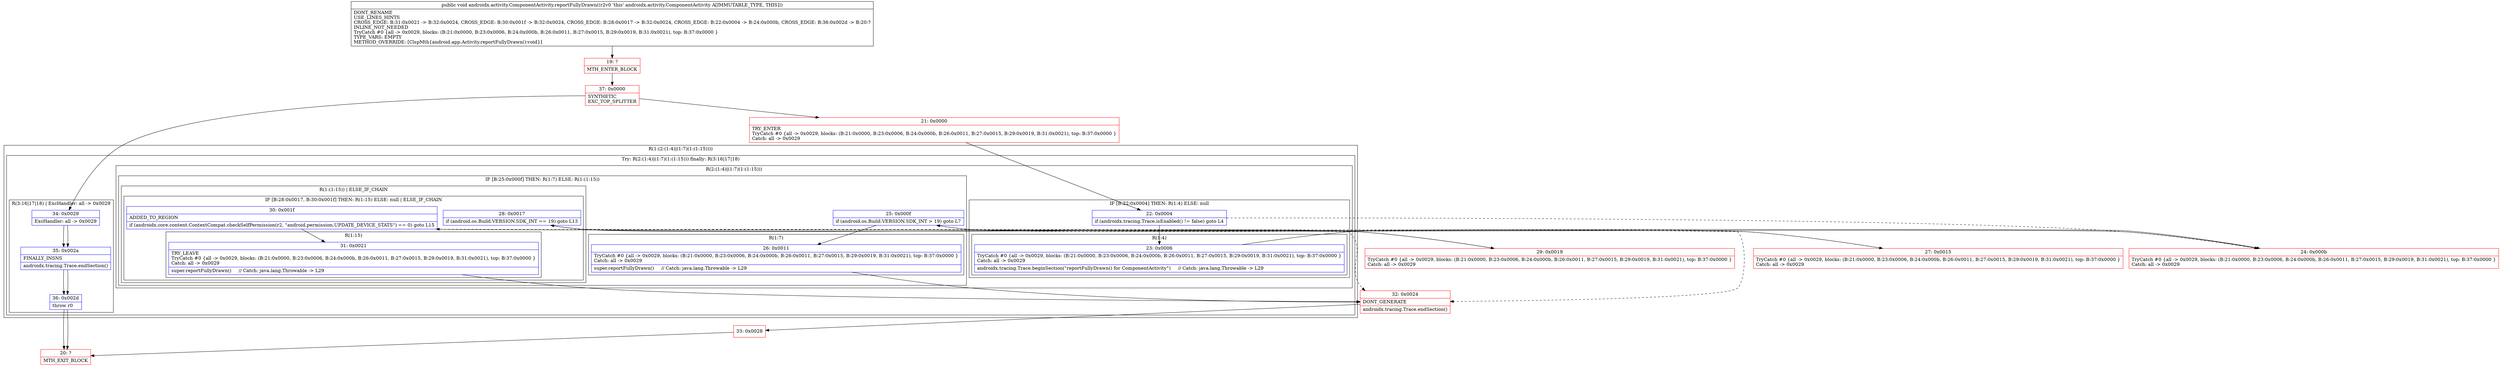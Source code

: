 digraph "CFG forandroidx.activity.ComponentActivity.reportFullyDrawn()V" {
subgraph cluster_Region_119289258 {
label = "R(1:(2:(1:4)|(1:7)(1:(1:15))))";
node [shape=record,color=blue];
subgraph cluster_TryCatchRegion_893792321 {
label = "Try: R(2:(1:4)|(1:7)(1:(1:15))) finally: R(3:16|17|18)";
node [shape=record,color=blue];
subgraph cluster_Region_472977928 {
label = "R(2:(1:4)|(1:7)(1:(1:15)))";
node [shape=record,color=blue];
subgraph cluster_IfRegion_1622595765 {
label = "IF [B:22:0x0004] THEN: R(1:4) ELSE: null";
node [shape=record,color=blue];
Node_22 [shape=record,label="{22\:\ 0x0004|if (androidx.tracing.Trace.isEnabled() != false) goto L4\l}"];
subgraph cluster_Region_107024492 {
label = "R(1:4)";
node [shape=record,color=blue];
Node_23 [shape=record,label="{23\:\ 0x0006|TryCatch #0 \{all \-\> 0x0029, blocks: (B:21:0x0000, B:23:0x0006, B:24:0x000b, B:26:0x0011, B:27:0x0015, B:29:0x0019, B:31:0x0021), top: B:37:0x0000 \}\lCatch: all \-\> 0x0029\l|androidx.tracing.Trace.beginSection(\"reportFullyDrawn() for ComponentActivity\")     \/\/ Catch: java.lang.Throwable \-\> L29\l}"];
}
}
subgraph cluster_IfRegion_35781849 {
label = "IF [B:25:0x000f] THEN: R(1:7) ELSE: R(1:(1:15))";
node [shape=record,color=blue];
Node_25 [shape=record,label="{25\:\ 0x000f|if (android.os.Build.VERSION.SDK_INT \> 19) goto L7\l}"];
subgraph cluster_Region_370413511 {
label = "R(1:7)";
node [shape=record,color=blue];
Node_26 [shape=record,label="{26\:\ 0x0011|TryCatch #0 \{all \-\> 0x0029, blocks: (B:21:0x0000, B:23:0x0006, B:24:0x000b, B:26:0x0011, B:27:0x0015, B:29:0x0019, B:31:0x0021), top: B:37:0x0000 \}\lCatch: all \-\> 0x0029\l|super.reportFullyDrawn()     \/\/ Catch: java.lang.Throwable \-\> L29\l}"];
}
subgraph cluster_Region_1076960960 {
label = "R(1:(1:15)) | ELSE_IF_CHAIN\l";
node [shape=record,color=blue];
subgraph cluster_IfRegion_1314755802 {
label = "IF [B:28:0x0017, B:30:0x001f] THEN: R(1:15) ELSE: null | ELSE_IF_CHAIN\l";
node [shape=record,color=blue];
Node_28 [shape=record,label="{28\:\ 0x0017|if (android.os.Build.VERSION.SDK_INT == 19) goto L13\l}"];
Node_30 [shape=record,label="{30\:\ 0x001f|ADDED_TO_REGION\l|if (androidx.core.content.ContextCompat.checkSelfPermission(r2, \"android.permission.UPDATE_DEVICE_STATS\") == 0) goto L15\l}"];
subgraph cluster_Region_1133997820 {
label = "R(1:15)";
node [shape=record,color=blue];
Node_31 [shape=record,label="{31\:\ 0x0021|TRY_LEAVE\lTryCatch #0 \{all \-\> 0x0029, blocks: (B:21:0x0000, B:23:0x0006, B:24:0x000b, B:26:0x0011, B:27:0x0015, B:29:0x0019, B:31:0x0021), top: B:37:0x0000 \}\lCatch: all \-\> 0x0029\l|super.reportFullyDrawn()     \/\/ Catch: java.lang.Throwable \-\> L29\l}"];
}
}
}
}
}
subgraph cluster_Region_1976253310 {
label = "R(3:16|17|18) | ExcHandler: all \-\> 0x0029\l";
node [shape=record,color=blue];
Node_34 [shape=record,label="{34\:\ 0x0029|ExcHandler: all \-\> 0x0029\l}"];
Node_35 [shape=record,label="{35\:\ 0x002a|FINALLY_INSNS\l|androidx.tracing.Trace.endSection()\l}"];
Node_36 [shape=record,label="{36\:\ 0x002d|throw r0\l}"];
}
}
}
subgraph cluster_Region_1976253310 {
label = "R(3:16|17|18) | ExcHandler: all \-\> 0x0029\l";
node [shape=record,color=blue];
Node_34 [shape=record,label="{34\:\ 0x0029|ExcHandler: all \-\> 0x0029\l}"];
Node_35 [shape=record,label="{35\:\ 0x002a|FINALLY_INSNS\l|androidx.tracing.Trace.endSection()\l}"];
Node_36 [shape=record,label="{36\:\ 0x002d|throw r0\l}"];
}
Node_19 [shape=record,color=red,label="{19\:\ ?|MTH_ENTER_BLOCK\l}"];
Node_37 [shape=record,color=red,label="{37\:\ 0x0000|SYNTHETIC\lEXC_TOP_SPLITTER\l}"];
Node_21 [shape=record,color=red,label="{21\:\ 0x0000|TRY_ENTER\lTryCatch #0 \{all \-\> 0x0029, blocks: (B:21:0x0000, B:23:0x0006, B:24:0x000b, B:26:0x0011, B:27:0x0015, B:29:0x0019, B:31:0x0021), top: B:37:0x0000 \}\lCatch: all \-\> 0x0029\l}"];
Node_24 [shape=record,color=red,label="{24\:\ 0x000b|TryCatch #0 \{all \-\> 0x0029, blocks: (B:21:0x0000, B:23:0x0006, B:24:0x000b, B:26:0x0011, B:27:0x0015, B:29:0x0019, B:31:0x0021), top: B:37:0x0000 \}\lCatch: all \-\> 0x0029\l}"];
Node_32 [shape=record,color=red,label="{32\:\ 0x0024|DONT_GENERATE\l|androidx.tracing.Trace.endSection()\l}"];
Node_33 [shape=record,color=red,label="{33\:\ 0x0028}"];
Node_20 [shape=record,color=red,label="{20\:\ ?|MTH_EXIT_BLOCK\l}"];
Node_27 [shape=record,color=red,label="{27\:\ 0x0015|TryCatch #0 \{all \-\> 0x0029, blocks: (B:21:0x0000, B:23:0x0006, B:24:0x000b, B:26:0x0011, B:27:0x0015, B:29:0x0019, B:31:0x0021), top: B:37:0x0000 \}\lCatch: all \-\> 0x0029\l}"];
Node_29 [shape=record,color=red,label="{29\:\ 0x0019|TryCatch #0 \{all \-\> 0x0029, blocks: (B:21:0x0000, B:23:0x0006, B:24:0x000b, B:26:0x0011, B:27:0x0015, B:29:0x0019, B:31:0x0021), top: B:37:0x0000 \}\lCatch: all \-\> 0x0029\l}"];
MethodNode[shape=record,label="{public void androidx.activity.ComponentActivity.reportFullyDrawn((r2v0 'this' androidx.activity.ComponentActivity A[IMMUTABLE_TYPE, THIS]))  | DONT_RENAME\lUSE_LINES_HINTS\lCROSS_EDGE: B:31:0x0021 \-\> B:32:0x0024, CROSS_EDGE: B:30:0x001f \-\> B:32:0x0024, CROSS_EDGE: B:28:0x0017 \-\> B:32:0x0024, CROSS_EDGE: B:22:0x0004 \-\> B:24:0x000b, CROSS_EDGE: B:36:0x002d \-\> B:20:?\lINLINE_NOT_NEEDED\lTryCatch #0 \{all \-\> 0x0029, blocks: (B:21:0x0000, B:23:0x0006, B:24:0x000b, B:26:0x0011, B:27:0x0015, B:29:0x0019, B:31:0x0021), top: B:37:0x0000 \}\lTYPE_VARS: EMPTY\lMETHOD_OVERRIDE: [ClspMth\{android.app.Activity.reportFullyDrawn():void\}]\l}"];
MethodNode -> Node_19;Node_22 -> Node_23;
Node_22 -> Node_24[style=dashed];
Node_23 -> Node_24;
Node_25 -> Node_26;
Node_25 -> Node_27[style=dashed];
Node_26 -> Node_32;
Node_28 -> Node_29;
Node_28 -> Node_32[style=dashed];
Node_30 -> Node_31;
Node_30 -> Node_32[style=dashed];
Node_31 -> Node_32;
Node_34 -> Node_35;
Node_35 -> Node_36;
Node_36 -> Node_20;
Node_34 -> Node_35;
Node_35 -> Node_36;
Node_36 -> Node_20;
Node_19 -> Node_37;
Node_37 -> Node_21;
Node_37 -> Node_34;
Node_21 -> Node_22;
Node_24 -> Node_25;
Node_32 -> Node_33;
Node_33 -> Node_20;
Node_27 -> Node_28;
Node_29 -> Node_30;
}

